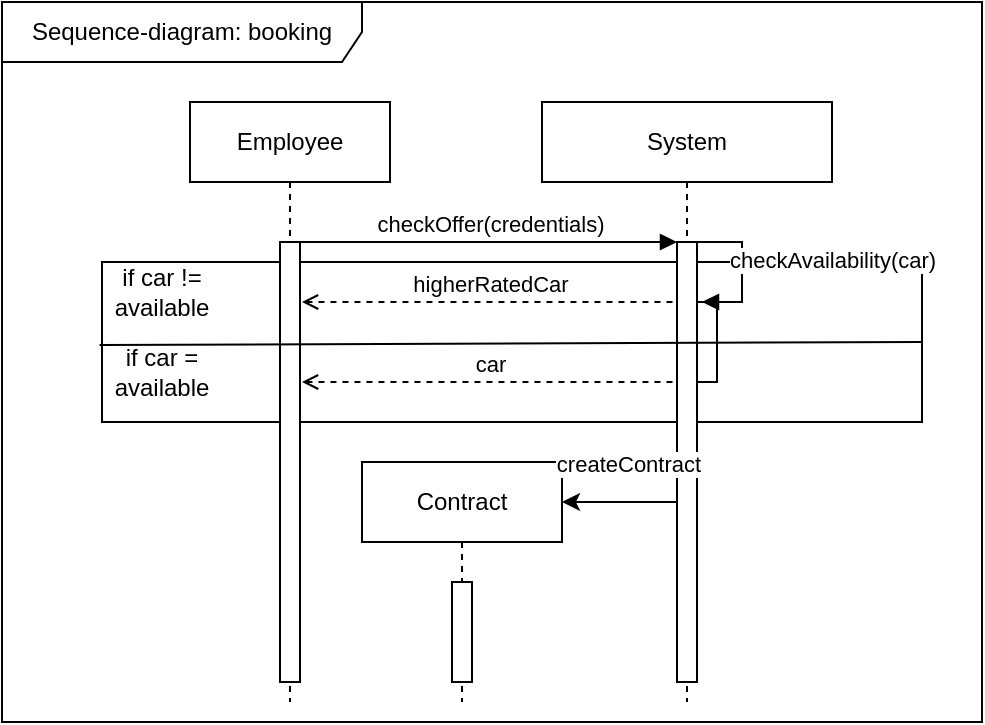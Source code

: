 <mxfile version="26.0.4">
  <diagram id="C5RBs43oDa-KdzZeNtuy" name="Page-1">
    <mxGraphModel dx="724" dy="440" grid="1" gridSize="10" guides="1" tooltips="1" connect="1" arrows="1" fold="1" page="1" pageScale="1" pageWidth="827" pageHeight="1169" math="0" shadow="0">
      <root>
        <mxCell id="WIyWlLk6GJQsqaUBKTNV-0" />
        <mxCell id="WIyWlLk6GJQsqaUBKTNV-1" parent="WIyWlLk6GJQsqaUBKTNV-0" />
        <mxCell id="kjFHU3xgdgTrl40pdijx-7" value="" style="rounded=0;whiteSpace=wrap;html=1;" parent="WIyWlLk6GJQsqaUBKTNV-1" vertex="1">
          <mxGeometry x="260" y="140" width="410" height="80" as="geometry" />
        </mxCell>
        <mxCell id="gby2fcfXkTsY0gk-hoLp-0" value="Employee" style="shape=umlLifeline;perimeter=lifelinePerimeter;whiteSpace=wrap;html=1;container=1;dropTarget=0;collapsible=0;recursiveResize=0;outlineConnect=0;portConstraint=eastwest;newEdgeStyle={&quot;edgeStyle&quot;:&quot;elbowEdgeStyle&quot;,&quot;elbow&quot;:&quot;vertical&quot;,&quot;curved&quot;:0,&quot;rounded&quot;:0};" parent="WIyWlLk6GJQsqaUBKTNV-1" vertex="1">
          <mxGeometry x="304" y="60" width="100" height="300" as="geometry" />
        </mxCell>
        <mxCell id="gby2fcfXkTsY0gk-hoLp-2" value="" style="html=1;points=[[0,0,0,0,5],[0,1,0,0,-5],[1,0,0,0,5],[1,1,0,0,-5]];perimeter=orthogonalPerimeter;outlineConnect=0;targetShapes=umlLifeline;portConstraint=eastwest;newEdgeStyle={&quot;curved&quot;:0,&quot;rounded&quot;:0};" parent="gby2fcfXkTsY0gk-hoLp-0" vertex="1">
          <mxGeometry x="45" y="70" width="10" height="220" as="geometry" />
        </mxCell>
        <mxCell id="kjFHU3xgdgTrl40pdijx-1" value="System" style="shape=umlLifeline;perimeter=lifelinePerimeter;whiteSpace=wrap;html=1;container=1;dropTarget=0;collapsible=0;recursiveResize=0;outlineConnect=0;portConstraint=eastwest;newEdgeStyle={&quot;edgeStyle&quot;:&quot;elbowEdgeStyle&quot;,&quot;elbow&quot;:&quot;vertical&quot;,&quot;curved&quot;:0,&quot;rounded&quot;:0};" parent="WIyWlLk6GJQsqaUBKTNV-1" vertex="1">
          <mxGeometry x="480" y="60" width="145" height="300" as="geometry" />
        </mxCell>
        <mxCell id="kjFHU3xgdgTrl40pdijx-2" value="" style="html=1;points=[[0,0,0,0,5],[0,1,0,0,-5],[1,0,0,0,5],[1,1,0,0,-5]];perimeter=orthogonalPerimeter;outlineConnect=0;targetShapes=umlLifeline;portConstraint=eastwest;newEdgeStyle={&quot;curved&quot;:0,&quot;rounded&quot;:0};" parent="kjFHU3xgdgTrl40pdijx-1" vertex="1">
          <mxGeometry x="67.5" y="70" width="10" height="220" as="geometry" />
        </mxCell>
        <mxCell id="kjFHU3xgdgTrl40pdijx-5" value="" style="html=1;points=[[0,0,0,0,5],[0,1,0,0,-5],[1,0,0,0,5],[1,1,0,0,-5]];perimeter=orthogonalPerimeter;outlineConnect=0;targetShapes=umlLifeline;portConstraint=eastwest;newEdgeStyle={&quot;curved&quot;:0,&quot;rounded&quot;:0};" parent="kjFHU3xgdgTrl40pdijx-1" vertex="1">
          <mxGeometry x="77.5" y="100" width="10" height="40" as="geometry" />
        </mxCell>
        <mxCell id="kjFHU3xgdgTrl40pdijx-4" value="" style="html=1;verticalAlign=bottom;endArrow=block;curved=0;rounded=0;" parent="kjFHU3xgdgTrl40pdijx-1" source="kjFHU3xgdgTrl40pdijx-2" target="kjFHU3xgdgTrl40pdijx-5" edge="1">
          <mxGeometry x="-0.217" y="85" width="80" relative="1" as="geometry">
            <mxPoint x="70" y="70" as="sourcePoint" />
            <mxPoint x="60" y="100" as="targetPoint" />
            <Array as="points">
              <mxPoint x="100" y="70" />
              <mxPoint x="100" y="100" />
              <mxPoint x="80" y="100" />
            </Array>
            <mxPoint x="60" y="25" as="offset" />
          </mxGeometry>
        </mxCell>
        <mxCell id="kjFHU3xgdgTrl40pdijx-6" value="checkAvailability(car)" style="edgeLabel;html=1;align=center;verticalAlign=middle;resizable=0;points=[];" parent="kjFHU3xgdgTrl40pdijx-4" vertex="1" connectable="0">
          <mxGeometry x="0.041" y="1" relative="1" as="geometry">
            <mxPoint x="44" y="-6" as="offset" />
          </mxGeometry>
        </mxCell>
        <mxCell id="kjFHU3xgdgTrl40pdijx-3" value="checkOffer(credentials)" style="html=1;verticalAlign=bottom;endArrow=block;curved=0;rounded=0;" parent="WIyWlLk6GJQsqaUBKTNV-1" edge="1" target="kjFHU3xgdgTrl40pdijx-2">
          <mxGeometry width="80" relative="1" as="geometry">
            <mxPoint x="359" y="130" as="sourcePoint" />
            <mxPoint x="525" y="130" as="targetPoint" />
          </mxGeometry>
        </mxCell>
        <mxCell id="kjFHU3xgdgTrl40pdijx-8" value="if car != available" style="text;html=1;align=center;verticalAlign=middle;whiteSpace=wrap;rounded=0;" parent="WIyWlLk6GJQsqaUBKTNV-1" vertex="1">
          <mxGeometry x="260" y="140" width="60" height="30" as="geometry" />
        </mxCell>
        <mxCell id="kjFHU3xgdgTrl40pdijx-9" value="higherRatedCar" style="html=1;verticalAlign=bottom;endArrow=none;curved=0;rounded=0;exitX=1.1;exitY=0.273;exitDx=0;exitDy=0;exitPerimeter=0;startArrow=open;startFill=0;endFill=0;dashed=1;" parent="WIyWlLk6GJQsqaUBKTNV-1" edge="1" target="kjFHU3xgdgTrl40pdijx-2">
          <mxGeometry width="80" relative="1" as="geometry">
            <mxPoint x="360" y="160" as="sourcePoint" />
            <mxPoint x="525" y="160" as="targetPoint" />
          </mxGeometry>
        </mxCell>
        <mxCell id="kjFHU3xgdgTrl40pdijx-10" value="" style="endArrow=none;html=1;rounded=0;exitX=-0.001;exitY=0.369;exitDx=0;exitDy=0;exitPerimeter=0;entryX=1.002;entryY=0.36;entryDx=0;entryDy=0;entryPerimeter=0;" parent="WIyWlLk6GJQsqaUBKTNV-1" edge="1">
          <mxGeometry width="50" height="50" relative="1" as="geometry">
            <mxPoint x="258.77" y="181.53" as="sourcePoint" />
            <mxPoint x="670.0" y="180" as="targetPoint" />
          </mxGeometry>
        </mxCell>
        <mxCell id="kjFHU3xgdgTrl40pdijx-11" value="if car = available" style="text;html=1;align=center;verticalAlign=middle;whiteSpace=wrap;rounded=0;" parent="WIyWlLk6GJQsqaUBKTNV-1" vertex="1">
          <mxGeometry x="260" y="180" width="60" height="30" as="geometry" />
        </mxCell>
        <mxCell id="kjFHU3xgdgTrl40pdijx-12" value="car" style="html=1;verticalAlign=bottom;endArrow=none;curved=0;rounded=0;exitX=1.1;exitY=0.273;exitDx=0;exitDy=0;exitPerimeter=0;startArrow=open;startFill=0;endFill=0;dashed=1;" parent="WIyWlLk6GJQsqaUBKTNV-1" edge="1" target="kjFHU3xgdgTrl40pdijx-2">
          <mxGeometry width="80" relative="1" as="geometry">
            <mxPoint x="360" y="200" as="sourcePoint" />
            <mxPoint x="525" y="200" as="targetPoint" />
          </mxGeometry>
        </mxCell>
        <mxCell id="kjFHU3xgdgTrl40pdijx-13" value="Contract" style="shape=umlLifeline;perimeter=lifelinePerimeter;whiteSpace=wrap;html=1;container=1;dropTarget=0;collapsible=0;recursiveResize=0;outlineConnect=0;portConstraint=eastwest;newEdgeStyle={&quot;curved&quot;:0,&quot;rounded&quot;:0};" parent="WIyWlLk6GJQsqaUBKTNV-1" vertex="1">
          <mxGeometry x="390" y="240" width="100" height="120" as="geometry" />
        </mxCell>
        <mxCell id="kjFHU3xgdgTrl40pdijx-15" value="" style="html=1;points=[[0,0,0,0,5],[0,1,0,0,-5],[1,0,0,0,5],[1,1,0,0,-5]];perimeter=orthogonalPerimeter;outlineConnect=0;targetShapes=umlLifeline;portConstraint=eastwest;newEdgeStyle={&quot;curved&quot;:0,&quot;rounded&quot;:0};" parent="kjFHU3xgdgTrl40pdijx-13" vertex="1">
          <mxGeometry x="45" y="60" width="10" height="50" as="geometry" />
        </mxCell>
        <mxCell id="kjFHU3xgdgTrl40pdijx-14" value="createContract" style="html=1;verticalAlign=bottom;endArrow=none;curved=0;rounded=0;endFill=0;startArrow=classic;startFill=1;" parent="WIyWlLk6GJQsqaUBKTNV-1" target="kjFHU3xgdgTrl40pdijx-2" edge="1">
          <mxGeometry x="0.143" y="10" width="80" relative="1" as="geometry">
            <mxPoint x="490" y="260" as="sourcePoint" />
            <mxPoint x="519.48" y="260" as="targetPoint" />
            <mxPoint as="offset" />
          </mxGeometry>
        </mxCell>
        <mxCell id="M6FFniebLymNCkNV-qdE-0" value="Sequence-diagram: booking" style="shape=umlFrame;whiteSpace=wrap;html=1;pointerEvents=0;width=180;height=30;" parent="WIyWlLk6GJQsqaUBKTNV-1" vertex="1">
          <mxGeometry x="210" y="10" width="490" height="360" as="geometry" />
        </mxCell>
      </root>
    </mxGraphModel>
  </diagram>
</mxfile>
